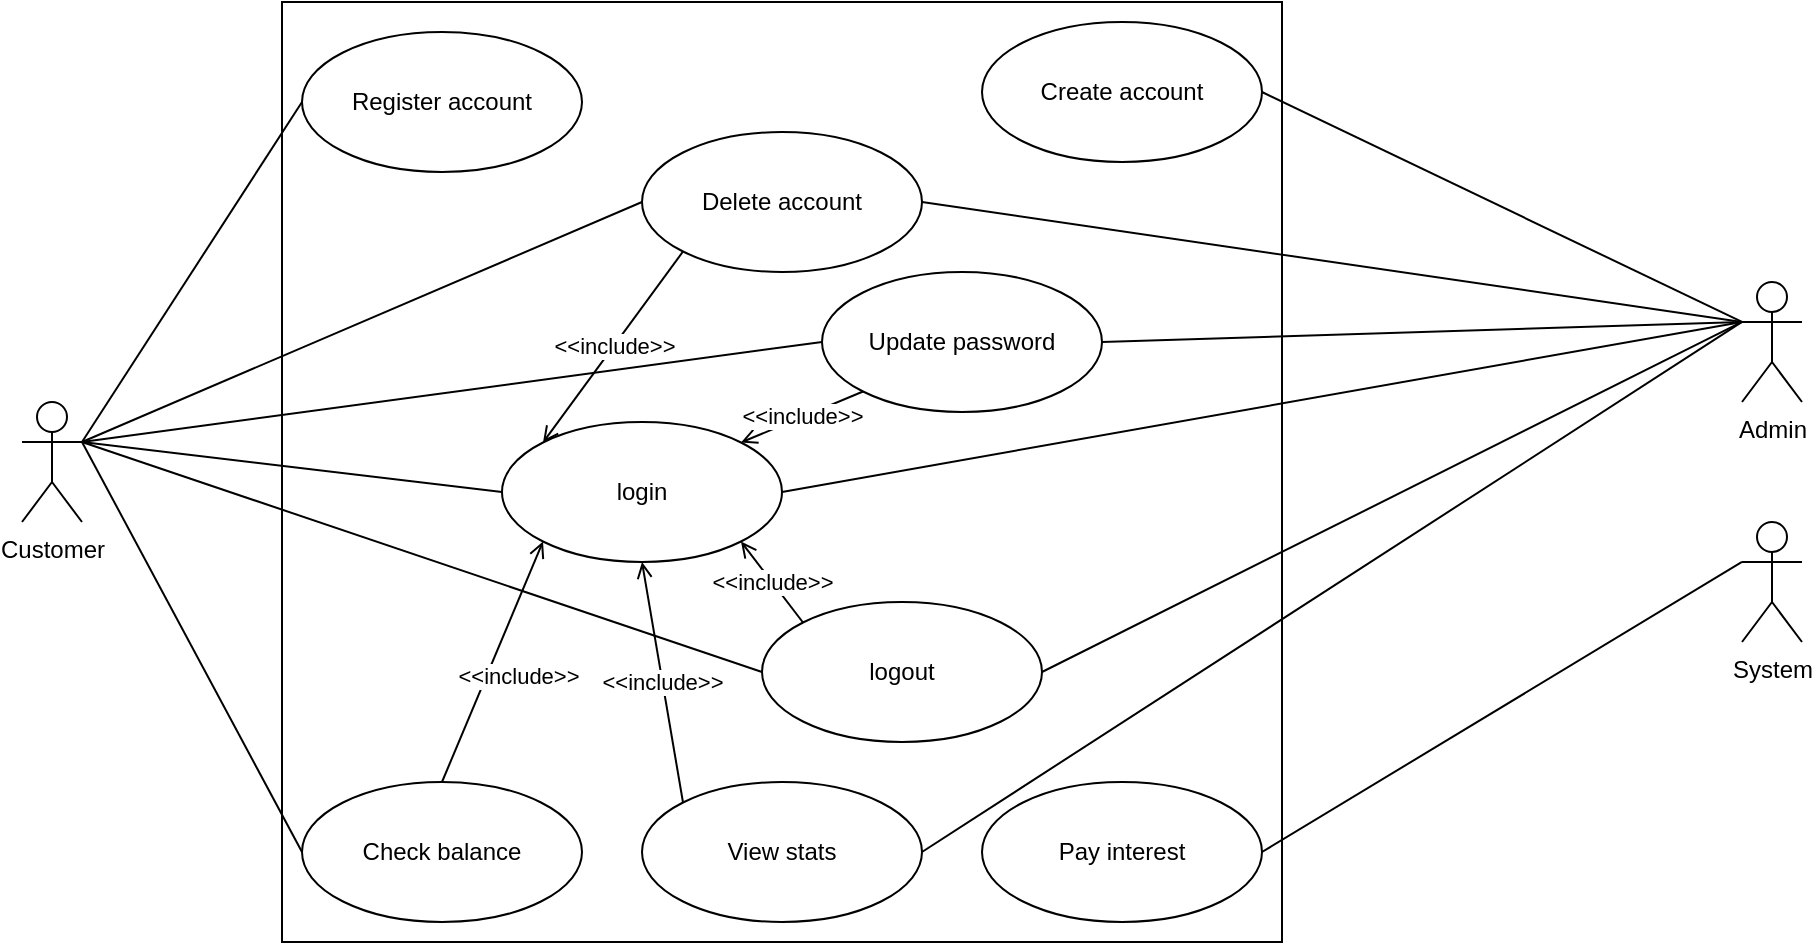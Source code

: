 <mxfile version="14.7.4" type="embed" pages="2"><diagram id="MJXwWupWAotVnkR3o3bz" name="First"><mxGraphModel dx="943" dy="690" grid="1" gridSize="10" guides="1" tooltips="1" connect="1" arrows="1" fold="1" page="1" pageScale="1" pageWidth="827" pageHeight="1169" math="0" shadow="0"><root><mxCell id="0"/><mxCell id="1" parent="0"/><mxCell id="dncsjwjUdTOFUu4iO9g8-18" value="" style="html=1;" parent="1" vertex="1"><mxGeometry x="210" y="500" width="500" height="470" as="geometry"/></mxCell><mxCell id="dncsjwjUdTOFUu4iO9g8-21" style="rounded=0;orthogonalLoop=1;jettySize=auto;html=1;exitX=1;exitY=0.333;exitDx=0;exitDy=0;exitPerimeter=0;endArrow=none;endFill=0;entryX=0;entryY=0.5;entryDx=0;entryDy=0;" parent="1" source="dncsjwjUdTOFUu4iO9g8-4" target="dncsjwjUdTOFUu4iO9g8-12" edge="1"><mxGeometry relative="1" as="geometry"><mxPoint x="280" y="565" as="targetPoint"/></mxGeometry></mxCell><mxCell id="dncsjwjUdTOFUu4iO9g8-24" style="edgeStyle=none;rounded=0;orthogonalLoop=1;jettySize=auto;html=1;exitX=1;exitY=0.333;exitDx=0;exitDy=0;exitPerimeter=0;entryX=0;entryY=0.5;entryDx=0;entryDy=0;endArrow=none;endFill=0;" parent="1" source="dncsjwjUdTOFUu4iO9g8-4" target="dncsjwjUdTOFUu4iO9g8-11" edge="1"><mxGeometry relative="1" as="geometry"/></mxCell><mxCell id="dncsjwjUdTOFUu4iO9g8-26" style="edgeStyle=none;rounded=0;orthogonalLoop=1;jettySize=auto;html=1;exitX=1;exitY=0.333;exitDx=0;exitDy=0;exitPerimeter=0;entryX=0;entryY=0.5;entryDx=0;entryDy=0;endArrow=none;endFill=0;" parent="1" source="dncsjwjUdTOFUu4iO9g8-4" target="dncsjwjUdTOFUu4iO9g8-16" edge="1"><mxGeometry relative="1" as="geometry"/></mxCell><mxCell id="dncsjwjUdTOFUu4iO9g8-29" style="edgeStyle=none;rounded=0;orthogonalLoop=1;jettySize=auto;html=1;exitX=1;exitY=0.333;exitDx=0;exitDy=0;exitPerimeter=0;entryX=0;entryY=0.5;entryDx=0;entryDy=0;endArrow=none;endFill=0;" parent="1" source="dncsjwjUdTOFUu4iO9g8-4" target="dncsjwjUdTOFUu4iO9g8-13" edge="1"><mxGeometry relative="1" as="geometry"/></mxCell><mxCell id="dncsjwjUdTOFUu4iO9g8-32" style="edgeStyle=none;rounded=0;orthogonalLoop=1;jettySize=auto;html=1;exitX=1;exitY=0.333;exitDx=0;exitDy=0;exitPerimeter=0;entryX=0;entryY=0.5;entryDx=0;entryDy=0;endArrow=none;endFill=0;" parent="1" source="dncsjwjUdTOFUu4iO9g8-4" target="dncsjwjUdTOFUu4iO9g8-9" edge="1"><mxGeometry relative="1" as="geometry"/></mxCell><mxCell id="dncsjwjUdTOFUu4iO9g8-33" style="edgeStyle=none;rounded=0;orthogonalLoop=1;jettySize=auto;html=1;exitX=1;exitY=0.333;exitDx=0;exitDy=0;exitPerimeter=0;entryX=0;entryY=0.5;entryDx=0;entryDy=0;endArrow=none;endFill=0;" parent="1" source="dncsjwjUdTOFUu4iO9g8-4" target="dncsjwjUdTOFUu4iO9g8-10" edge="1"><mxGeometry relative="1" as="geometry"/></mxCell><mxCell id="dncsjwjUdTOFUu4iO9g8-4" value="Customer" style="shape=umlActor;verticalLabelPosition=bottom;verticalAlign=top;html=1;" parent="1" vertex="1"><mxGeometry x="80" y="700" width="30" height="60" as="geometry"/></mxCell><mxCell id="dncsjwjUdTOFUu4iO9g8-28" style="edgeStyle=none;rounded=0;orthogonalLoop=1;jettySize=auto;html=1;exitX=0;exitY=0.333;exitDx=0;exitDy=0;exitPerimeter=0;entryX=1;entryY=0.5;entryDx=0;entryDy=0;endArrow=none;endFill=0;" parent="1" source="dncsjwjUdTOFUu4iO9g8-5" target="dncsjwjUdTOFUu4iO9g8-8" edge="1"><mxGeometry relative="1" as="geometry"/></mxCell><mxCell id="dncsjwjUdTOFUu4iO9g8-5" value="System" style="shape=umlActor;verticalLabelPosition=bottom;verticalAlign=top;html=1;" parent="1" vertex="1"><mxGeometry x="940" y="760" width="30" height="60" as="geometry"/></mxCell><mxCell id="dncsjwjUdTOFUu4iO9g8-6" value="Create account" style="ellipse;whiteSpace=wrap;html=1;" parent="1" vertex="1"><mxGeometry x="560" y="510" width="140" height="70" as="geometry"/></mxCell><mxCell id="dncsjwjUdTOFUu4iO9g8-42" value="&amp;lt;&amp;lt;include&amp;gt;&amp;gt;" style="edgeStyle=none;rounded=0;orthogonalLoop=1;jettySize=auto;html=1;exitX=0;exitY=0;exitDx=0;exitDy=0;entryX=0.5;entryY=1;entryDx=0;entryDy=0;endArrow=open;endFill=0;" parent="1" source="dncsjwjUdTOFUu4iO9g8-7" target="dncsjwjUdTOFUu4iO9g8-12" edge="1"><mxGeometry relative="1" as="geometry"/></mxCell><mxCell id="dncsjwjUdTOFUu4iO9g8-7" value="View stats" style="ellipse;whiteSpace=wrap;html=1;" parent="1" vertex="1"><mxGeometry x="390" y="890" width="140" height="70" as="geometry"/></mxCell><mxCell id="dncsjwjUdTOFUu4iO9g8-8" value="Pay interest" style="ellipse;whiteSpace=wrap;html=1;" parent="1" vertex="1"><mxGeometry x="560" y="890" width="140" height="70" as="geometry"/></mxCell><mxCell id="dncsjwjUdTOFUu4iO9g8-9" value="Register account" style="ellipse;whiteSpace=wrap;html=1;" parent="1" vertex="1"><mxGeometry x="220" y="515" width="140" height="70" as="geometry"/></mxCell><mxCell id="dncsjwjUdTOFUu4iO9g8-39" value="&amp;lt;&amp;lt;include&amp;gt;&amp;gt;" style="edgeStyle=none;rounded=0;orthogonalLoop=1;jettySize=auto;html=1;exitX=0;exitY=1;exitDx=0;exitDy=0;entryX=0;entryY=0;entryDx=0;entryDy=0;endArrow=open;endFill=0;" parent="1" source="dncsjwjUdTOFUu4iO9g8-10" target="dncsjwjUdTOFUu4iO9g8-12" edge="1"><mxGeometry relative="1" as="geometry"/></mxCell><mxCell id="dncsjwjUdTOFUu4iO9g8-10" value="Delete account" style="ellipse;whiteSpace=wrap;html=1;" parent="1" vertex="1"><mxGeometry x="390" y="565" width="140" height="70" as="geometry"/></mxCell><mxCell id="dncsjwjUdTOFUu4iO9g8-40" value="&amp;lt;&amp;lt;include&amp;gt;&amp;gt;" style="edgeStyle=none;rounded=0;orthogonalLoop=1;jettySize=auto;html=1;exitX=0;exitY=0;exitDx=0;exitDy=0;entryX=1;entryY=1;entryDx=0;entryDy=0;endArrow=open;endFill=0;" parent="1" source="dncsjwjUdTOFUu4iO9g8-11" target="dncsjwjUdTOFUu4iO9g8-12" edge="1"><mxGeometry relative="1" as="geometry"/></mxCell><mxCell id="dncsjwjUdTOFUu4iO9g8-11" value="logout" style="ellipse;whiteSpace=wrap;html=1;" parent="1" vertex="1"><mxGeometry x="450" y="800" width="140" height="70" as="geometry"/></mxCell><mxCell id="dncsjwjUdTOFUu4iO9g8-12" value="login" style="ellipse;whiteSpace=wrap;html=1;" parent="1" vertex="1"><mxGeometry x="320" y="710" width="140" height="70" as="geometry"/></mxCell><mxCell id="dncsjwjUdTOFUu4iO9g8-41" value="&amp;lt;&amp;lt;include&amp;gt;&amp;gt;" style="edgeStyle=none;rounded=0;orthogonalLoop=1;jettySize=auto;html=1;exitX=0;exitY=1;exitDx=0;exitDy=0;entryX=1;entryY=0;entryDx=0;entryDy=0;endArrow=open;endFill=0;" parent="1" source="dncsjwjUdTOFUu4iO9g8-13" target="dncsjwjUdTOFUu4iO9g8-12" edge="1"><mxGeometry relative="1" as="geometry"/></mxCell><mxCell id="dncsjwjUdTOFUu4iO9g8-13" value="Update password" style="ellipse;whiteSpace=wrap;html=1;" parent="1" vertex="1"><mxGeometry x="480" y="635" width="140" height="70" as="geometry"/></mxCell><mxCell id="dncsjwjUdTOFUu4iO9g8-22" style="rounded=0;orthogonalLoop=1;jettySize=auto;html=1;exitX=0;exitY=0.333;exitDx=0;exitDy=0;exitPerimeter=0;endArrow=none;endFill=0;entryX=1;entryY=0.5;entryDx=0;entryDy=0;" parent="1" source="dncsjwjUdTOFUu4iO9g8-14" target="dncsjwjUdTOFUu4iO9g8-12" edge="1"><mxGeometry relative="1" as="geometry"><mxPoint x="200" y="610" as="targetPoint"/></mxGeometry></mxCell><mxCell id="dncsjwjUdTOFUu4iO9g8-23" style="edgeStyle=none;rounded=0;orthogonalLoop=1;jettySize=auto;html=1;exitX=0;exitY=0.333;exitDx=0;exitDy=0;exitPerimeter=0;entryX=1;entryY=0.5;entryDx=0;entryDy=0;endArrow=none;endFill=0;" parent="1" source="dncsjwjUdTOFUu4iO9g8-14" target="dncsjwjUdTOFUu4iO9g8-11" edge="1"><mxGeometry relative="1" as="geometry"/></mxCell><mxCell id="dncsjwjUdTOFUu4iO9g8-25" style="edgeStyle=none;rounded=0;orthogonalLoop=1;jettySize=auto;html=1;exitX=0;exitY=0.333;exitDx=0;exitDy=0;exitPerimeter=0;entryX=1;entryY=0.5;entryDx=0;entryDy=0;endArrow=none;endFill=0;" parent="1" source="dncsjwjUdTOFUu4iO9g8-14" target="dncsjwjUdTOFUu4iO9g8-7" edge="1"><mxGeometry relative="1" as="geometry"/></mxCell><mxCell id="dncsjwjUdTOFUu4iO9g8-30" style="edgeStyle=none;rounded=0;orthogonalLoop=1;jettySize=auto;html=1;entryX=1;entryY=0.5;entryDx=0;entryDy=0;endArrow=none;endFill=0;exitX=0;exitY=0.333;exitDx=0;exitDy=0;exitPerimeter=0;" parent="1" source="dncsjwjUdTOFUu4iO9g8-14" target="dncsjwjUdTOFUu4iO9g8-13" edge="1"><mxGeometry relative="1" as="geometry"/></mxCell><mxCell id="dncsjwjUdTOFUu4iO9g8-31" style="edgeStyle=none;rounded=0;orthogonalLoop=1;jettySize=auto;html=1;exitX=0;exitY=0.333;exitDx=0;exitDy=0;exitPerimeter=0;entryX=1;entryY=0.5;entryDx=0;entryDy=0;endArrow=none;endFill=0;" parent="1" source="dncsjwjUdTOFUu4iO9g8-14" target="dncsjwjUdTOFUu4iO9g8-6" edge="1"><mxGeometry relative="1" as="geometry"/></mxCell><mxCell id="dncsjwjUdTOFUu4iO9g8-34" style="edgeStyle=none;rounded=0;orthogonalLoop=1;jettySize=auto;html=1;exitX=0;exitY=0.333;exitDx=0;exitDy=0;exitPerimeter=0;entryX=1;entryY=0.5;entryDx=0;entryDy=0;endArrow=none;endFill=0;" parent="1" source="dncsjwjUdTOFUu4iO9g8-14" target="dncsjwjUdTOFUu4iO9g8-10" edge="1"><mxGeometry relative="1" as="geometry"/></mxCell><mxCell id="dncsjwjUdTOFUu4iO9g8-14" value="Admin" style="shape=umlActor;verticalLabelPosition=bottom;verticalAlign=top;html=1;" parent="1" vertex="1"><mxGeometry x="940" y="640" width="30" height="60" as="geometry"/></mxCell><mxCell id="dncsjwjUdTOFUu4iO9g8-37" style="edgeStyle=none;rounded=0;orthogonalLoop=1;jettySize=auto;html=1;exitX=0.5;exitY=0;exitDx=0;exitDy=0;endArrow=open;endFill=0;entryX=0;entryY=1;entryDx=0;entryDy=0;" parent="1" source="dncsjwjUdTOFUu4iO9g8-16" target="dncsjwjUdTOFUu4iO9g8-12" edge="1"><mxGeometry relative="1" as="geometry"/></mxCell><mxCell id="dncsjwjUdTOFUu4iO9g8-38" value="&amp;lt;&amp;lt;include&amp;gt;&amp;gt;" style="edgeLabel;html=1;align=center;verticalAlign=middle;resizable=0;points=[];" parent="dncsjwjUdTOFUu4iO9g8-37" vertex="1" connectable="0"><mxGeometry x="-0.355" y="1" relative="1" as="geometry"><mxPoint x="22" y="-14" as="offset"/></mxGeometry></mxCell><mxCell id="dncsjwjUdTOFUu4iO9g8-16" value="Check balance" style="ellipse;whiteSpace=wrap;html=1;" parent="1" vertex="1"><mxGeometry x="220" y="890" width="140" height="70" as="geometry"/></mxCell></root></mxGraphModel></diagram><diagram id="DQcLk84EMTdlyG6tS-IE" name="Final"><mxGraphModel dx="943" dy="690" grid="1" gridSize="10" guides="1" tooltips="1" connect="1" arrows="1" fold="1" page="1" pageScale="1" pageWidth="850" pageHeight="1100" math="0" shadow="0"><root><mxCell id="8jS8tGEaeRGomXdJ01GG-0"/><mxCell id="8jS8tGEaeRGomXdJ01GG-1" parent="8jS8tGEaeRGomXdJ01GG-0"/><mxCell id="8jS8tGEaeRGomXdJ01GG-2" value="2" style="html=1;" parent="8jS8tGEaeRGomXdJ01GG-1" vertex="1"><mxGeometry x="210" y="370" width="500" height="600" as="geometry"/></mxCell><mxCell id="8jS8tGEaeRGomXdJ01GG-3" style="rounded=0;orthogonalLoop=1;jettySize=auto;html=1;exitX=1;exitY=0.333;exitDx=0;exitDy=0;exitPerimeter=0;endArrow=none;endFill=0;entryX=0;entryY=0.5;entryDx=0;entryDy=0;" parent="8jS8tGEaeRGomXdJ01GG-1" source="8jS8tGEaeRGomXdJ01GG-9" target="8jS8tGEaeRGomXdJ01GG-21" edge="1"><mxGeometry relative="1" as="geometry"><mxPoint x="280" y="565" as="targetPoint"/></mxGeometry></mxCell><mxCell id="8jS8tGEaeRGomXdJ01GG-4" style="edgeStyle=none;rounded=0;orthogonalLoop=1;jettySize=auto;html=1;exitX=1;exitY=0.333;exitDx=0;exitDy=0;exitPerimeter=0;entryX=0;entryY=0.5;entryDx=0;entryDy=0;endArrow=none;endFill=0;" parent="8jS8tGEaeRGomXdJ01GG-1" source="8jS8tGEaeRGomXdJ01GG-9" target="8jS8tGEaeRGomXdJ01GG-20" edge="1"><mxGeometry relative="1" as="geometry"/></mxCell><mxCell id="8jS8tGEaeRGomXdJ01GG-5" style="edgeStyle=none;rounded=0;orthogonalLoop=1;jettySize=auto;html=1;exitX=1;exitY=0.333;exitDx=0;exitDy=0;exitPerimeter=0;entryX=0;entryY=0.5;entryDx=0;entryDy=0;endArrow=none;endFill=0;" parent="8jS8tGEaeRGomXdJ01GG-1" source="8jS8tGEaeRGomXdJ01GG-9" target="8jS8tGEaeRGomXdJ01GG-33" edge="1"><mxGeometry relative="1" as="geometry"/></mxCell><mxCell id="8jS8tGEaeRGomXdJ01GG-6" style="edgeStyle=none;rounded=0;orthogonalLoop=1;jettySize=auto;html=1;exitX=1;exitY=0.333;exitDx=0;exitDy=0;exitPerimeter=0;entryX=0;entryY=0.5;entryDx=0;entryDy=0;endArrow=none;endFill=0;" parent="8jS8tGEaeRGomXdJ01GG-1" source="8jS8tGEaeRGomXdJ01GG-9" target="8jS8tGEaeRGomXdJ01GG-23" edge="1"><mxGeometry relative="1" as="geometry"/></mxCell><mxCell id="8jS8tGEaeRGomXdJ01GG-7" style="edgeStyle=none;rounded=0;orthogonalLoop=1;jettySize=auto;html=1;exitX=1;exitY=0.333;exitDx=0;exitDy=0;exitPerimeter=0;entryX=0;entryY=0.5;entryDx=0;entryDy=0;endArrow=none;endFill=0;" parent="8jS8tGEaeRGomXdJ01GG-1" source="8jS8tGEaeRGomXdJ01GG-9" target="8jS8tGEaeRGomXdJ01GG-16" edge="1"><mxGeometry relative="1" as="geometry"/></mxCell><mxCell id="8jS8tGEaeRGomXdJ01GG-8" style="edgeStyle=none;rounded=0;orthogonalLoop=1;jettySize=auto;html=1;exitX=1;exitY=0.333;exitDx=0;exitDy=0;exitPerimeter=0;entryX=0;entryY=0.5;entryDx=0;entryDy=0;endArrow=none;endFill=0;" parent="8jS8tGEaeRGomXdJ01GG-1" source="8jS8tGEaeRGomXdJ01GG-9" target="8jS8tGEaeRGomXdJ01GG-18" edge="1"><mxGeometry relative="1" as="geometry"/></mxCell><mxCell id="MYPOaZnT1eFd7IFUkO_L-2" style="rounded=0;orthogonalLoop=1;jettySize=auto;html=1;exitX=1;exitY=0.333;exitDx=0;exitDy=0;exitPerimeter=0;entryX=0;entryY=0.5;entryDx=0;entryDy=0;endArrow=none;endFill=0;" parent="8jS8tGEaeRGomXdJ01GG-1" source="8jS8tGEaeRGomXdJ01GG-9" target="MYPOaZnT1eFd7IFUkO_L-0" edge="1"><mxGeometry relative="1" as="geometry"><Array as="points"><mxPoint x="250" y="560"/></Array></mxGeometry></mxCell><mxCell id="MYPOaZnT1eFd7IFUkO_L-3" style="edgeStyle=none;rounded=0;orthogonalLoop=1;jettySize=auto;html=1;exitX=1;exitY=0.333;exitDx=0;exitDy=0;exitPerimeter=0;entryX=0;entryY=0.5;entryDx=0;entryDy=0;endArrow=none;endFill=0;" parent="8jS8tGEaeRGomXdJ01GG-1" source="8jS8tGEaeRGomXdJ01GG-9" target="MYPOaZnT1eFd7IFUkO_L-1" edge="1"><mxGeometry relative="1" as="geometry"><Array as="points"><mxPoint x="220" y="640"/></Array></mxGeometry></mxCell><mxCell id="8jS8tGEaeRGomXdJ01GG-9" value="Customer" style="shape=umlActor;verticalLabelPosition=bottom;verticalAlign=top;html=1;" parent="8jS8tGEaeRGomXdJ01GG-1" vertex="1"><mxGeometry x="80" y="700" width="30" height="60" as="geometry"/></mxCell><mxCell id="8jS8tGEaeRGomXdJ01GG-12" value="Create account" style="ellipse;whiteSpace=wrap;html=1;" parent="8jS8tGEaeRGomXdJ01GG-1" vertex="1"><mxGeometry x="530" y="460" width="140" height="70" as="geometry"/></mxCell><mxCell id="8jS8tGEaeRGomXdJ01GG-13" value="&amp;lt;&amp;lt;include&amp;gt;&amp;gt;" style="edgeStyle=none;rounded=0;orthogonalLoop=1;jettySize=auto;html=1;exitX=0;exitY=0;exitDx=0;exitDy=0;entryX=0.5;entryY=1;entryDx=0;entryDy=0;endArrow=open;endFill=0;" parent="8jS8tGEaeRGomXdJ01GG-1" source="8jS8tGEaeRGomXdJ01GG-14" target="8jS8tGEaeRGomXdJ01GG-21" edge="1"><mxGeometry relative="1" as="geometry"/></mxCell><mxCell id="8jS8tGEaeRGomXdJ01GG-14" value="View stats" style="ellipse;whiteSpace=wrap;html=1;" parent="8jS8tGEaeRGomXdJ01GG-1" vertex="1"><mxGeometry x="390" y="890" width="140" height="70" as="geometry"/></mxCell><mxCell id="8jS8tGEaeRGomXdJ01GG-16" value="Register account" style="ellipse;whiteSpace=wrap;html=1;" parent="8jS8tGEaeRGomXdJ01GG-1" vertex="1"><mxGeometry x="230" y="400" width="140" height="70" as="geometry"/></mxCell><mxCell id="8jS8tGEaeRGomXdJ01GG-17" value="&amp;lt;&amp;lt;include&amp;gt;&amp;gt;" style="edgeStyle=none;rounded=0;orthogonalLoop=1;jettySize=auto;html=1;exitX=0;exitY=1;exitDx=0;exitDy=0;entryX=0;entryY=0;entryDx=0;entryDy=0;endArrow=open;endFill=0;" parent="8jS8tGEaeRGomXdJ01GG-1" source="8jS8tGEaeRGomXdJ01GG-18" target="8jS8tGEaeRGomXdJ01GG-21" edge="1"><mxGeometry relative="1" as="geometry"/></mxCell><mxCell id="8jS8tGEaeRGomXdJ01GG-18" value="Delete account" style="ellipse;whiteSpace=wrap;html=1;" parent="8jS8tGEaeRGomXdJ01GG-1" vertex="1"><mxGeometry x="500" y="550" width="140" height="70" as="geometry"/></mxCell><mxCell id="8jS8tGEaeRGomXdJ01GG-19" value="&amp;lt;&amp;lt;include&amp;gt;&amp;gt;" style="edgeStyle=none;rounded=0;orthogonalLoop=1;jettySize=auto;html=1;exitX=0;exitY=0;exitDx=0;exitDy=0;entryX=1;entryY=1;entryDx=0;entryDy=0;endArrow=open;endFill=0;" parent="8jS8tGEaeRGomXdJ01GG-1" source="8jS8tGEaeRGomXdJ01GG-20" target="8jS8tGEaeRGomXdJ01GG-21" edge="1"><mxGeometry relative="1" as="geometry"/></mxCell><mxCell id="8jS8tGEaeRGomXdJ01GG-20" value="logout" style="ellipse;whiteSpace=wrap;html=1;" parent="8jS8tGEaeRGomXdJ01GG-1" vertex="1"><mxGeometry x="450" y="800" width="140" height="70" as="geometry"/></mxCell><mxCell id="8jS8tGEaeRGomXdJ01GG-21" value="login" style="ellipse;whiteSpace=wrap;html=1;" parent="8jS8tGEaeRGomXdJ01GG-1" vertex="1"><mxGeometry x="290" y="720" width="140" height="70" as="geometry"/></mxCell><mxCell id="8jS8tGEaeRGomXdJ01GG-22" value="&amp;lt;&amp;lt;include&amp;gt;&amp;gt;" style="edgeStyle=none;rounded=0;orthogonalLoop=1;jettySize=auto;html=1;exitX=0;exitY=1;exitDx=0;exitDy=0;entryX=1;entryY=0;entryDx=0;entryDy=0;endArrow=open;endFill=0;" parent="8jS8tGEaeRGomXdJ01GG-1" source="8jS8tGEaeRGomXdJ01GG-23" target="8jS8tGEaeRGomXdJ01GG-21" edge="1"><mxGeometry relative="1" as="geometry"/></mxCell><mxCell id="8jS8tGEaeRGomXdJ01GG-23" value="Update password" style="ellipse;whiteSpace=wrap;html=1;" parent="8jS8tGEaeRGomXdJ01GG-1" vertex="1"><mxGeometry x="560" y="630" width="140" height="70" as="geometry"/></mxCell><mxCell id="8jS8tGEaeRGomXdJ01GG-24" style="rounded=0;orthogonalLoop=1;jettySize=auto;html=1;exitX=0;exitY=0.333;exitDx=0;exitDy=0;exitPerimeter=0;endArrow=none;endFill=0;entryX=1;entryY=0.5;entryDx=0;entryDy=0;" parent="8jS8tGEaeRGomXdJ01GG-1" source="8jS8tGEaeRGomXdJ01GG-30" target="8jS8tGEaeRGomXdJ01GG-21" edge="1"><mxGeometry relative="1" as="geometry"><mxPoint x="200" y="610" as="targetPoint"/></mxGeometry></mxCell><mxCell id="8jS8tGEaeRGomXdJ01GG-25" style="edgeStyle=none;rounded=0;orthogonalLoop=1;jettySize=auto;html=1;exitX=0;exitY=0.333;exitDx=0;exitDy=0;exitPerimeter=0;entryX=1;entryY=0.5;entryDx=0;entryDy=0;endArrow=none;endFill=0;" parent="8jS8tGEaeRGomXdJ01GG-1" source="8jS8tGEaeRGomXdJ01GG-30" target="8jS8tGEaeRGomXdJ01GG-20" edge="1"><mxGeometry relative="1" as="geometry"/></mxCell><mxCell id="8jS8tGEaeRGomXdJ01GG-26" style="edgeStyle=none;rounded=0;orthogonalLoop=1;jettySize=auto;html=1;exitX=0;exitY=0.333;exitDx=0;exitDy=0;exitPerimeter=0;entryX=1;entryY=0.5;entryDx=0;entryDy=0;endArrow=none;endFill=0;" parent="8jS8tGEaeRGomXdJ01GG-1" source="8jS8tGEaeRGomXdJ01GG-30" target="8jS8tGEaeRGomXdJ01GG-14" edge="1"><mxGeometry relative="1" as="geometry"/></mxCell><mxCell id="8jS8tGEaeRGomXdJ01GG-27" style="edgeStyle=none;rounded=0;orthogonalLoop=1;jettySize=auto;html=1;entryX=1;entryY=0.5;entryDx=0;entryDy=0;endArrow=none;endFill=0;exitX=0;exitY=0.333;exitDx=0;exitDy=0;exitPerimeter=0;" parent="8jS8tGEaeRGomXdJ01GG-1" source="8jS8tGEaeRGomXdJ01GG-30" target="8jS8tGEaeRGomXdJ01GG-23" edge="1"><mxGeometry relative="1" as="geometry"/></mxCell><mxCell id="8jS8tGEaeRGomXdJ01GG-28" style="edgeStyle=none;rounded=0;orthogonalLoop=1;jettySize=auto;html=1;exitX=0;exitY=0.333;exitDx=0;exitDy=0;exitPerimeter=0;entryX=1;entryY=0.5;entryDx=0;entryDy=0;endArrow=none;endFill=0;" parent="8jS8tGEaeRGomXdJ01GG-1" source="8jS8tGEaeRGomXdJ01GG-30" target="8jS8tGEaeRGomXdJ01GG-12" edge="1"><mxGeometry relative="1" as="geometry"/></mxCell><mxCell id="8jS8tGEaeRGomXdJ01GG-29" style="edgeStyle=none;rounded=0;orthogonalLoop=1;jettySize=auto;html=1;exitX=0;exitY=0.333;exitDx=0;exitDy=0;exitPerimeter=0;entryX=1;entryY=0.5;entryDx=0;entryDy=0;endArrow=none;endFill=0;" parent="8jS8tGEaeRGomXdJ01GG-1" source="8jS8tGEaeRGomXdJ01GG-30" target="8jS8tGEaeRGomXdJ01GG-18" edge="1"><mxGeometry relative="1" as="geometry"/></mxCell><mxCell id="8jS8tGEaeRGomXdJ01GG-30" value="Admin" style="shape=umlActor;verticalLabelPosition=bottom;verticalAlign=top;html=1;" parent="8jS8tGEaeRGomXdJ01GG-1" vertex="1"><mxGeometry x="940" y="640" width="30" height="60" as="geometry"/></mxCell><mxCell id="8jS8tGEaeRGomXdJ01GG-31" style="edgeStyle=none;rounded=0;orthogonalLoop=1;jettySize=auto;html=1;exitX=0.5;exitY=0;exitDx=0;exitDy=0;endArrow=open;endFill=0;entryX=0;entryY=1;entryDx=0;entryDy=0;" parent="8jS8tGEaeRGomXdJ01GG-1" source="8jS8tGEaeRGomXdJ01GG-33" target="8jS8tGEaeRGomXdJ01GG-21" edge="1"><mxGeometry relative="1" as="geometry"/></mxCell><mxCell id="8jS8tGEaeRGomXdJ01GG-32" value="&amp;lt;&amp;lt;include&amp;gt;&amp;gt;" style="edgeLabel;html=1;align=center;verticalAlign=middle;resizable=0;points=[];" parent="8jS8tGEaeRGomXdJ01GG-31" vertex="1" connectable="0"><mxGeometry x="-0.355" y="1" relative="1" as="geometry"><mxPoint x="22" y="-14" as="offset"/></mxGeometry></mxCell><mxCell id="8jS8tGEaeRGomXdJ01GG-33" value="Check balance" style="ellipse;whiteSpace=wrap;html=1;" parent="8jS8tGEaeRGomXdJ01GG-1" vertex="1"><mxGeometry x="220" y="890" width="140" height="70" as="geometry"/></mxCell><mxCell id="MYPOaZnT1eFd7IFUkO_L-8" style="edgeStyle=none;rounded=0;orthogonalLoop=1;jettySize=auto;html=1;exitX=0.5;exitY=1;exitDx=0;exitDy=0;endArrow=open;endFill=0;" parent="8jS8tGEaeRGomXdJ01GG-1" source="MYPOaZnT1eFd7IFUkO_L-0" target="8jS8tGEaeRGomXdJ01GG-21" edge="1"><mxGeometry relative="1" as="geometry"><Array as="points"><mxPoint x="390" y="590"/></Array></mxGeometry></mxCell><mxCell id="MYPOaZnT1eFd7IFUkO_L-9" value="&amp;lt;&amp;lt;include&amp;gt;&amp;gt;" style="edgeLabel;html=1;align=center;verticalAlign=middle;resizable=0;points=[];" parent="MYPOaZnT1eFd7IFUkO_L-8" vertex="1" connectable="0"><mxGeometry x="-0.182" y="3" relative="1" as="geometry"><mxPoint as="offset"/></mxGeometry></mxCell><mxCell id="MYPOaZnT1eFd7IFUkO_L-0" value="Withdraw money" style="ellipse;whiteSpace=wrap;html=1;" parent="8jS8tGEaeRGomXdJ01GG-1" vertex="1"><mxGeometry x="310" y="480" width="140" height="70" as="geometry"/></mxCell><mxCell id="MYPOaZnT1eFd7IFUkO_L-10" style="edgeStyle=none;rounded=0;orthogonalLoop=1;jettySize=auto;html=1;exitX=0.5;exitY=1;exitDx=0;exitDy=0;entryX=0.5;entryY=0;entryDx=0;entryDy=0;endArrow=open;endFill=0;" parent="8jS8tGEaeRGomXdJ01GG-1" source="MYPOaZnT1eFd7IFUkO_L-1" target="8jS8tGEaeRGomXdJ01GG-21" edge="1"><mxGeometry relative="1" as="geometry"/></mxCell><mxCell id="MYPOaZnT1eFd7IFUkO_L-11" value="&amp;lt;&amp;lt;include&amp;gt;&amp;gt;" style="edgeLabel;html=1;align=center;verticalAlign=middle;resizable=0;points=[];" parent="MYPOaZnT1eFd7IFUkO_L-10" vertex="1" connectable="0"><mxGeometry x="-0.437" y="3" relative="1" as="geometry"><mxPoint as="offset"/></mxGeometry></mxCell><mxCell id="MYPOaZnT1eFd7IFUkO_L-1" value="Deposit money" style="ellipse;whiteSpace=wrap;html=1;" parent="8jS8tGEaeRGomXdJ01GG-1" vertex="1"><mxGeometry x="240" y="550" width="140" height="70" as="geometry"/></mxCell><mxCell id="MYPOaZnT1eFd7IFUkO_L-5" style="edgeStyle=none;rounded=0;orthogonalLoop=1;jettySize=auto;html=1;exitX=0;exitY=0.5;exitDx=0;exitDy=0;entryX=1;entryY=0.333;entryDx=0;entryDy=0;entryPerimeter=0;endArrow=none;endFill=0;" parent="8jS8tGEaeRGomXdJ01GG-1" source="MYPOaZnT1eFd7IFUkO_L-4" target="8jS8tGEaeRGomXdJ01GG-9" edge="1"><mxGeometry relative="1" as="geometry"><Array as="points"><mxPoint x="280" y="510"/></Array></mxGeometry></mxCell><mxCell id="MYPOaZnT1eFd7IFUkO_L-6" style="edgeStyle=none;rounded=0;orthogonalLoop=1;jettySize=auto;html=1;entryX=0.5;entryY=0;entryDx=0;entryDy=0;endArrow=open;endFill=0;" parent="8jS8tGEaeRGomXdJ01GG-1" source="MYPOaZnT1eFd7IFUkO_L-4" target="8jS8tGEaeRGomXdJ01GG-21" edge="1"><mxGeometry relative="1" as="geometry"><Array as="points"><mxPoint x="440" y="590"/></Array></mxGeometry></mxCell><mxCell id="MYPOaZnT1eFd7IFUkO_L-7" value="&amp;lt;&amp;lt;include&amp;gt;&amp;gt;" style="edgeLabel;html=1;align=center;verticalAlign=middle;resizable=0;points=[];" parent="MYPOaZnT1eFd7IFUkO_L-6" vertex="1" connectable="0"><mxGeometry x="0.17" y="4" relative="1" as="geometry"><mxPoint x="26" y="-64" as="offset"/></mxGeometry></mxCell><mxCell id="MYPOaZnT1eFd7IFUkO_L-4" value="Transfer money" style="ellipse;whiteSpace=wrap;html=1;" parent="8jS8tGEaeRGomXdJ01GG-1" vertex="1"><mxGeometry x="410" y="400" width="140" height="70" as="geometry"/></mxCell></root></mxGraphModel></diagram></mxfile>